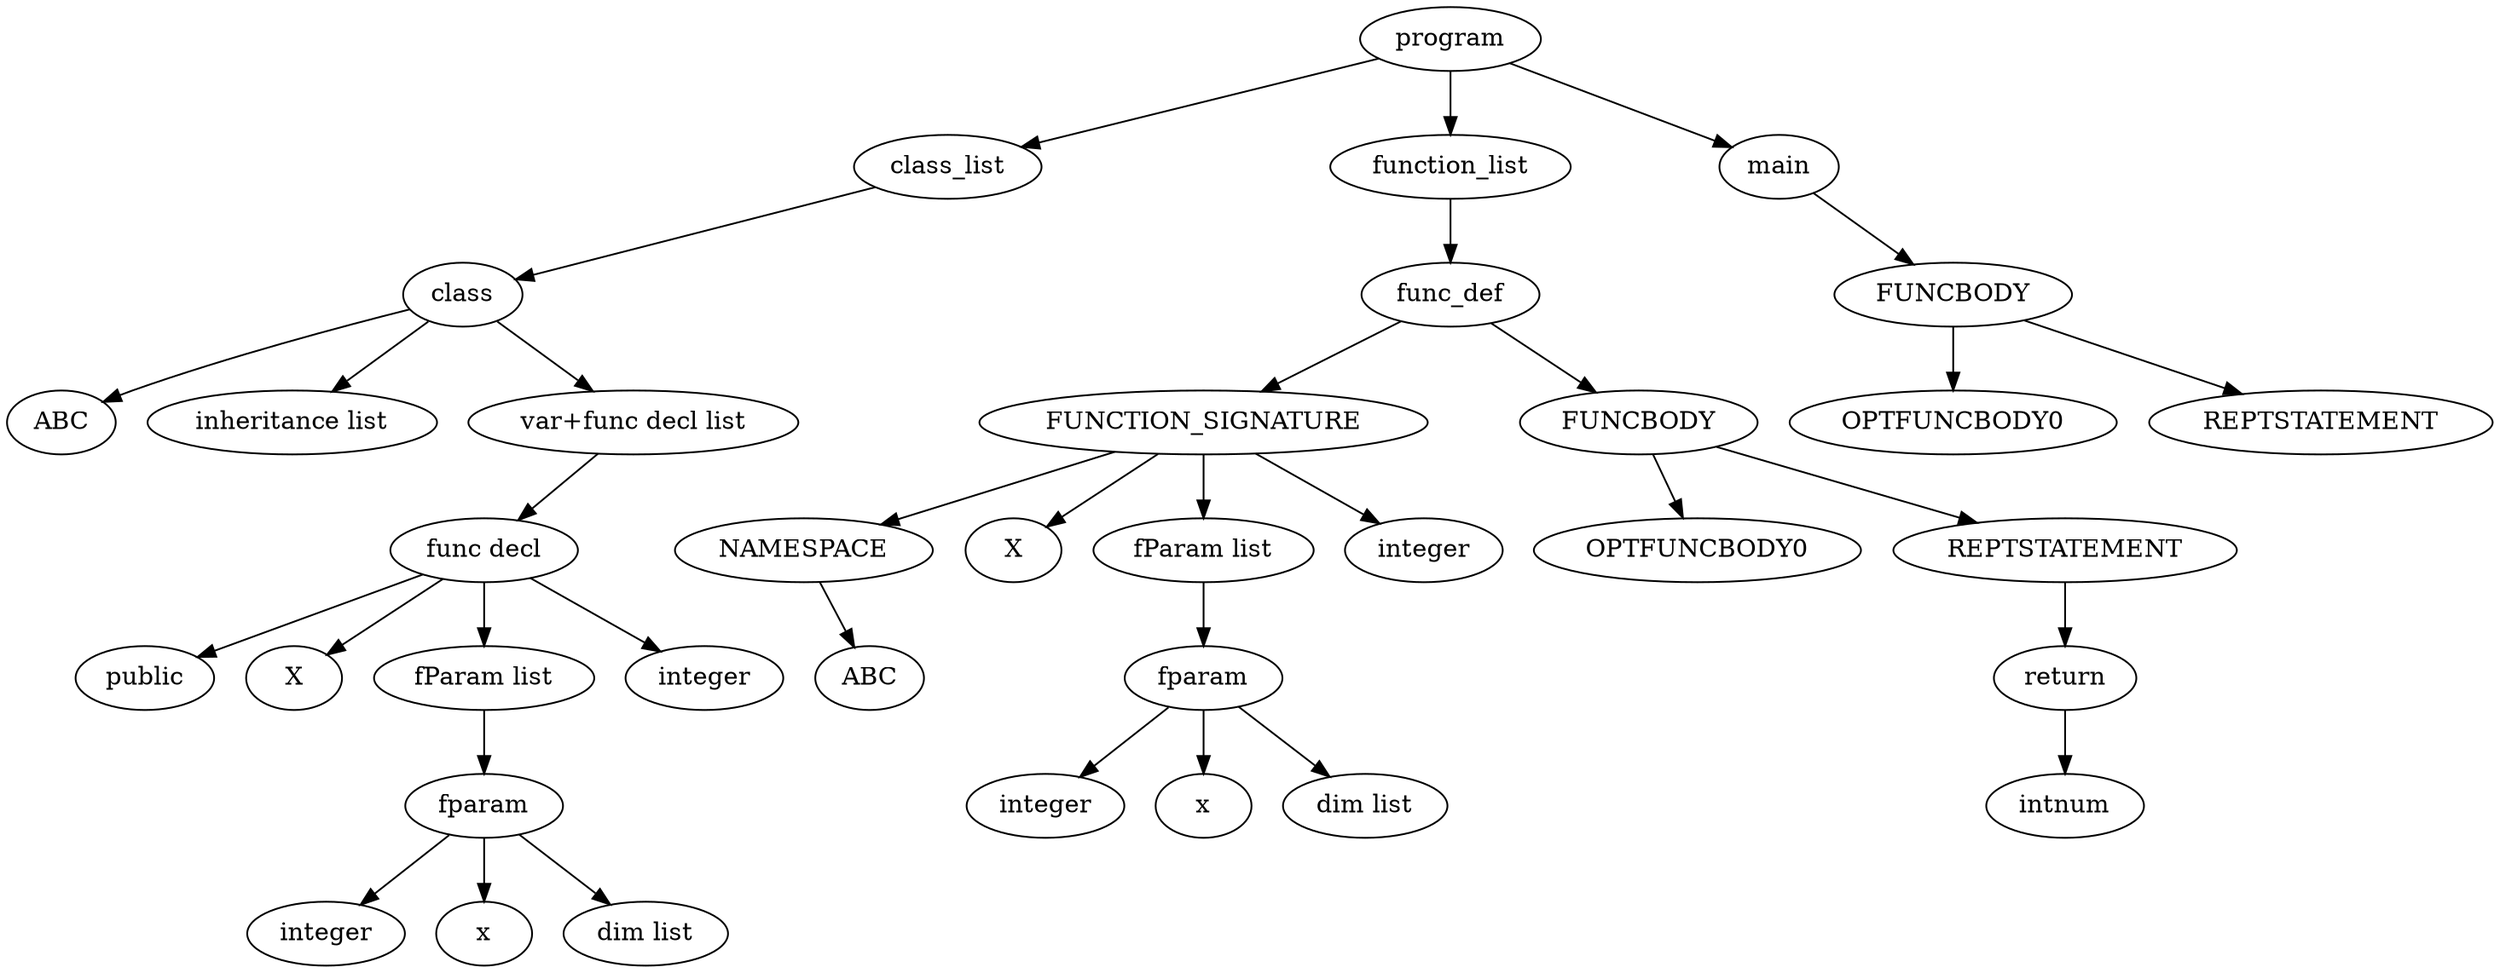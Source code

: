 digraph AST {
0[label="program"]
0->1
0->18
0->42
42[label="main"]
42->43
43[label="FUNCBODY"]
43->44
43->45
45[label="REPTSTATEMENT"]
44[label="OPTFUNCBODY0"]
18[label="function_list"]
18->19
19[label="func_def"]
19->20
19->32
32[label="FUNCBODY"]
32->33
32->34
34[label="REPTSTATEMENT"]
34->35
35[label="return"]
35->36
36[label="intnum"]
33[label="OPTFUNCBODY0"]
20[label="FUNCTION_SIGNATURE"]
20->22
20->23
20->25
20->31
31[label="integer"]
25[label="fParam list"]
25->26
26[label="fparam"]
26->27
26->28
26->29
29[label="dim list"]
28[label="x"]
27[label="integer"]
23[label="X"]
22[label="NAMESPACE"]
22->21
21[label="ABC"]
1[label="class_list"]
1->2
2[label="class"]
2->3
2->4
2->5
5[label="var+func decl list"]
5->8
8[label="func decl"]
8->6
8->7
8->9
8->15
15[label="integer"]
9[label="fParam list"]
9->10
10[label="fparam"]
10->11
10->12
10->13
13[label="dim list"]
12[label="x"]
11[label="integer"]
7[label="X"]
6[label="public"]
4[label="inheritance list"]
3[label="ABC"]
}
